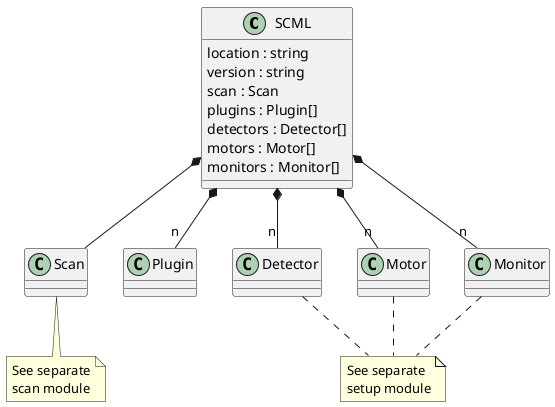 @startuml

class SCML {
    location : string
    version : string
    scan : Scan
    plugins : Plugin[]
    detectors : Detector[]
    motors : Motor[]
    monitors : Monitor[]
}
SCML *-- Scan
SCML *-- "n" Plugin
SCML *-- "n" Detector
SCML *-- "n" Motor
SCML *-- "n" Monitor

note bottom of Scan: See separate\nscan module

note as SetupNote
    See separate
    setup module
end note

Detector .. SetupNote
Motor .. SetupNote
Monitor .. SetupNote

@enduml